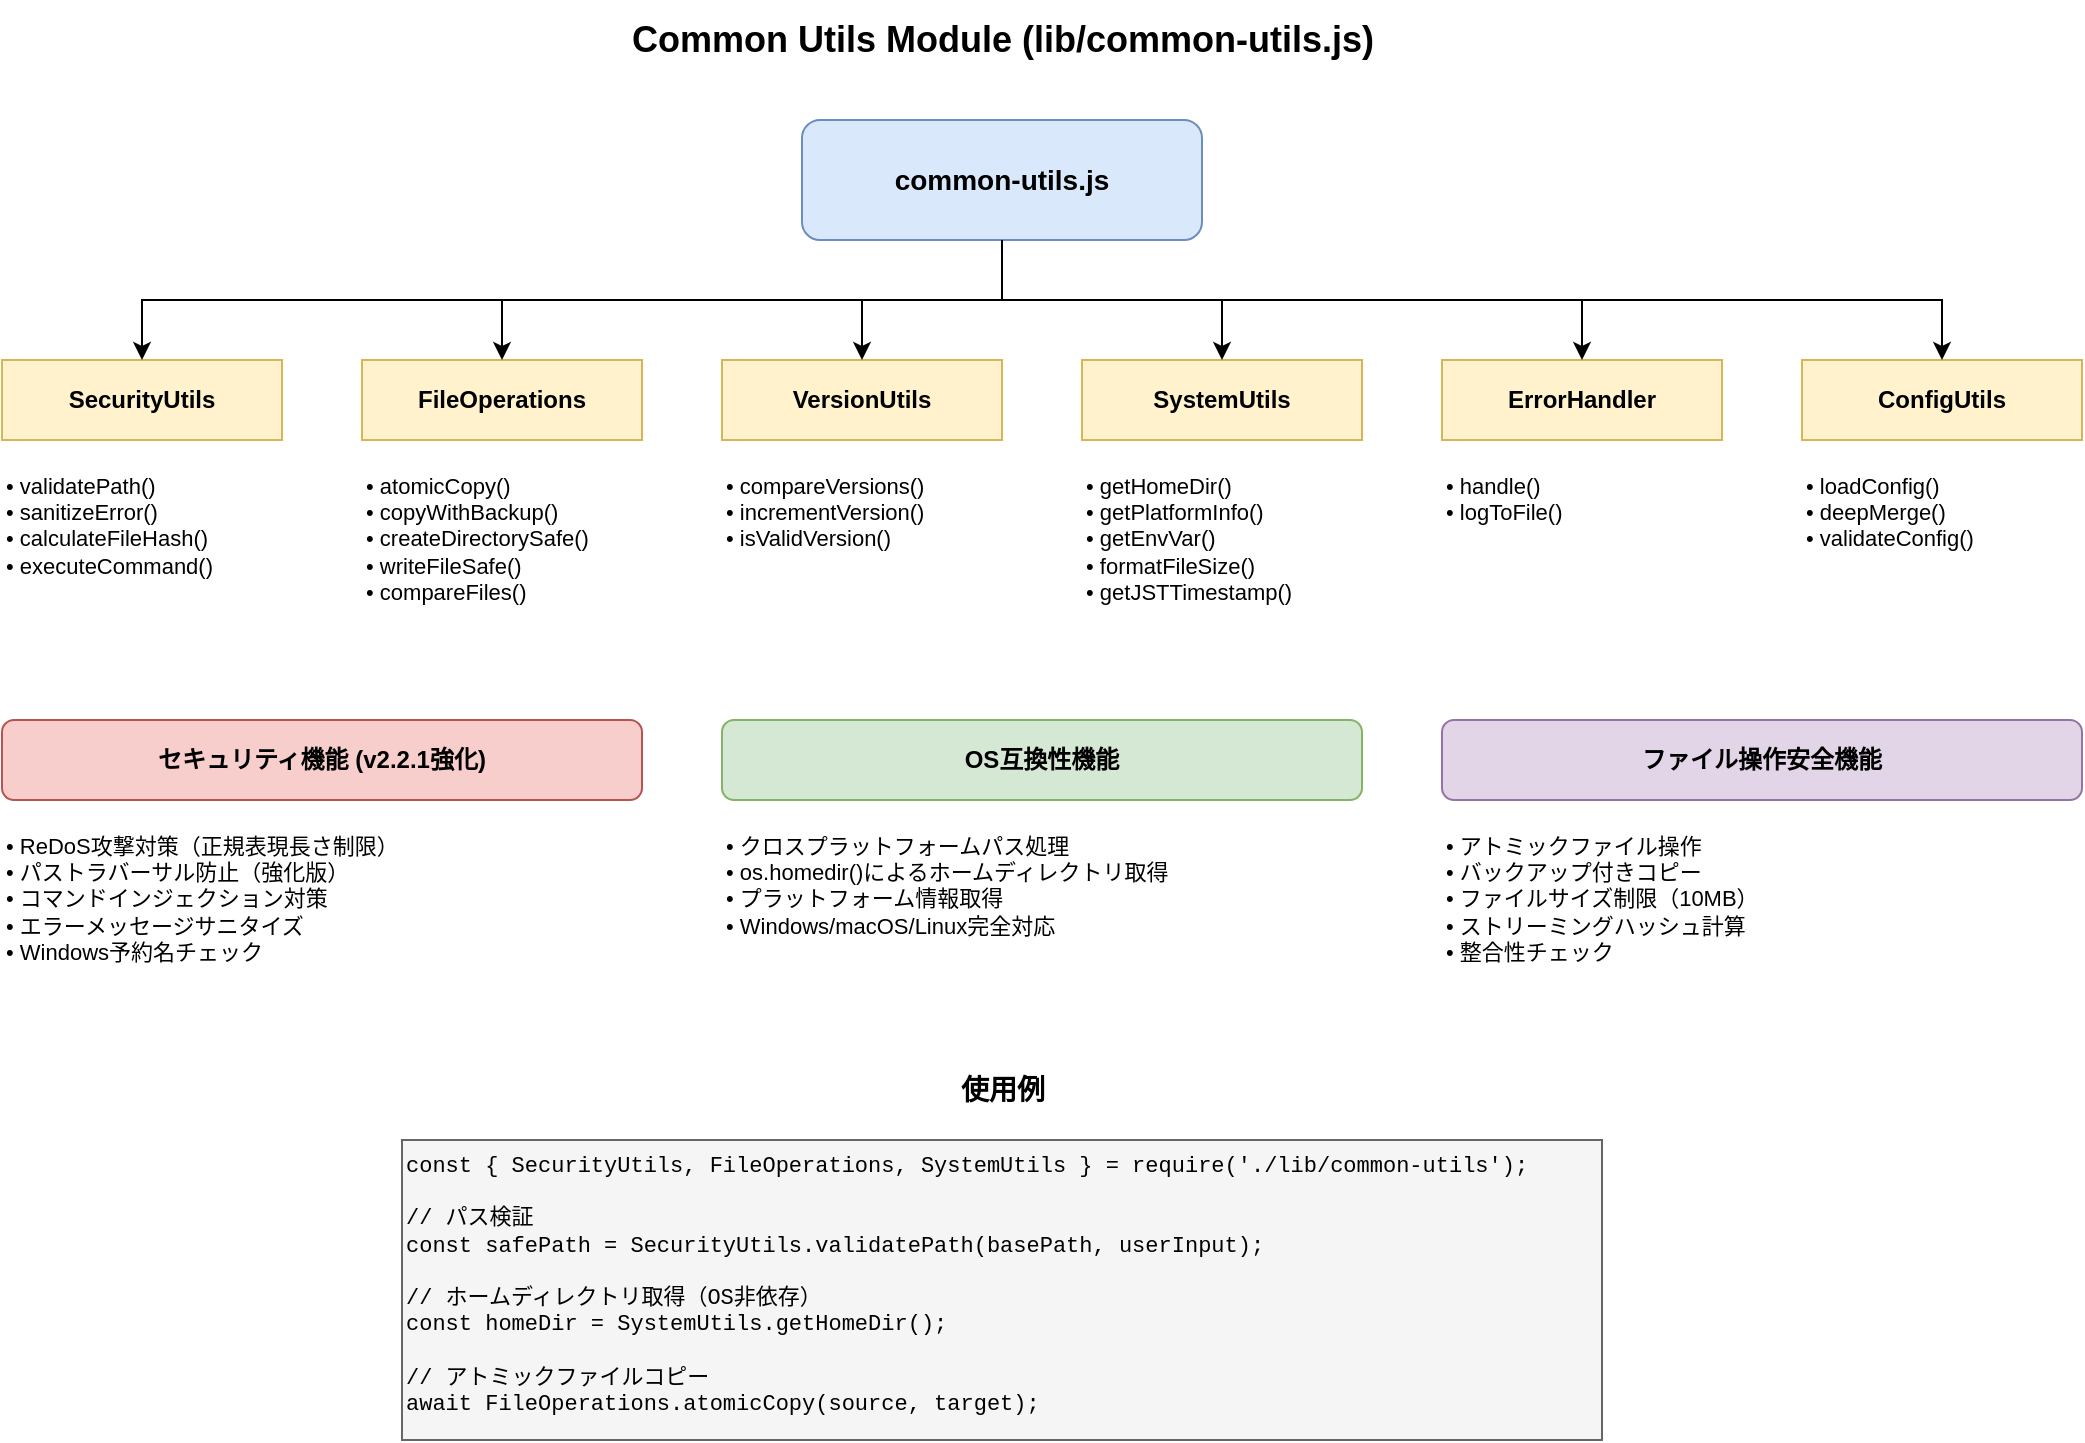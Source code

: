 <?xml version="1.0" encoding="UTF-8"?>
<mxfile version="21.0.0" type="device">
  <diagram name="Common Utils Module" id="common-utils-overview">
    <mxGraphModel dx="1434" dy="798" grid="1" gridSize="10" guides="1" tooltips="1" connect="1" arrows="1" fold="1" page="1" pageScale="1" pageWidth="1200" pageHeight="800" math="0" shadow="0">
      <root>
        <mxCell id="0" />
        <mxCell id="1" parent="0" />
        
        <!-- Title -->
        <mxCell id="title" value="Common Utils Module (lib/common-utils.js)" style="text;html=1;align=center;verticalAlign=middle;resizable=0;points=[];autosize=1;strokeColor=none;fillColor=none;fontSize=18;fontStyle=1" vertex="1" parent="1">
          <mxGeometry x="400" y="20" width="400" height="40" as="geometry" />
        </mxCell>
        
        <!-- Main Module -->
        <mxCell id="main-module" value="common-utils.js" style="rounded=1;whiteSpace=wrap;html=1;fillColor=#dae8fc;strokeColor=#6c8ebf;fontSize=14;fontStyle=1" vertex="1" parent="1">
          <mxGeometry x="500" y="80" width="200" height="60" as="geometry" />
        </mxCell>
        
        <!-- SecurityUtils Class -->
        <mxCell id="security-utils" value="SecurityUtils" style="rounded=0;whiteSpace=wrap;html=1;fillColor=#fff2cc;strokeColor=#d6b656;fontSize=12;fontStyle=1" vertex="1" parent="1">
          <mxGeometry x="100" y="200" width="140" height="40" as="geometry" />
        </mxCell>
        
        <mxCell id="security-methods" value="• validatePath()&#xa;• sanitizeError()&#xa;• calculateFileHash()&#xa;• executeCommand()" style="text;html=1;align=left;verticalAlign=top;resizable=0;points=[];autosize=1;strokeColor=none;fillColor=none;fontSize=11" vertex="1" parent="1">
          <mxGeometry x="100" y="250" width="140" height="70" as="geometry" />
        </mxCell>
        
        <!-- FileOperations Class -->
        <mxCell id="file-ops" value="FileOperations" style="rounded=0;whiteSpace=wrap;html=1;fillColor=#fff2cc;strokeColor=#d6b656;fontSize=12;fontStyle=1" vertex="1" parent="1">
          <mxGeometry x="280" y="200" width="140" height="40" as="geometry" />
        </mxCell>
        
        <mxCell id="file-methods" value="• atomicCopy()&#xa;• copyWithBackup()&#xa;• createDirectorySafe()&#xa;• writeFileSafe()&#xa;• compareFiles()" style="text;html=1;align=left;verticalAlign=top;resizable=0;points=[];autosize=1;strokeColor=none;fillColor=none;fontSize=11" vertex="1" parent="1">
          <mxGeometry x="280" y="250" width="140" height="80" as="geometry" />
        </mxCell>
        
        <!-- VersionUtils Class -->
        <mxCell id="version-utils" value="VersionUtils" style="rounded=0;whiteSpace=wrap;html=1;fillColor=#fff2cc;strokeColor=#d6b656;fontSize=12;fontStyle=1" vertex="1" parent="1">
          <mxGeometry x="460" y="200" width="140" height="40" as="geometry" />
        </mxCell>
        
        <mxCell id="version-methods" value="• compareVersions()&#xa;• incrementVersion()&#xa;• isValidVersion()" style="text;html=1;align=left;verticalAlign=top;resizable=0;points=[];autosize=1;strokeColor=none;fillColor=none;fontSize=11" vertex="1" parent="1">
          <mxGeometry x="460" y="250" width="140" height="50" as="geometry" />
        </mxCell>
        
        <!-- SystemUtils Class -->
        <mxCell id="system-utils" value="SystemUtils" style="rounded=0;whiteSpace=wrap;html=1;fillColor=#fff2cc;strokeColor=#d6b656;fontSize=12;fontStyle=1" vertex="1" parent="1">
          <mxGeometry x="640" y="200" width="140" height="40" as="geometry" />
        </mxCell>
        
        <mxCell id="system-methods" value="• getHomeDir()&#xa;• getPlatformInfo()&#xa;• getEnvVar()&#xa;• formatFileSize()&#xa;• getJSTTimestamp()" style="text;html=1;align=left;verticalAlign=top;resizable=0;points=[];autosize=1;strokeColor=none;fillColor=none;fontSize=11" vertex="1" parent="1">
          <mxGeometry x="640" y="250" width="140" height="80" as="geometry" />
        </mxCell>
        
        <!-- ErrorHandler Class -->
        <mxCell id="error-handler" value="ErrorHandler" style="rounded=0;whiteSpace=wrap;html=1;fillColor=#fff2cc;strokeColor=#d6b656;fontSize=12;fontStyle=1" vertex="1" parent="1">
          <mxGeometry x="820" y="200" width="140" height="40" as="geometry" />
        </mxCell>
        
        <mxCell id="error-methods" value="• handle()&#xa;• logToFile()" style="text;html=1;align=left;verticalAlign=top;resizable=0;points=[];autosize=1;strokeColor=none;fillColor=none;fontSize=11" vertex="1" parent="1">
          <mxGeometry x="820" y="250" width="140" height="40" as="geometry" />
        </mxCell>
        
        <!-- ConfigUtils Class -->
        <mxCell id="config-utils" value="ConfigUtils" style="rounded=0;whiteSpace=wrap;html=1;fillColor=#fff2cc;strokeColor=#d6b656;fontSize=12;fontStyle=1" vertex="1" parent="1">
          <mxGeometry x="1000" y="200" width="140" height="40" as="geometry" />
        </mxCell>
        
        <mxCell id="config-methods" value="• loadConfig()&#xa;• deepMerge()&#xa;• validateConfig()" style="text;html=1;align=left;verticalAlign=top;resizable=0;points=[];autosize=1;strokeColor=none;fillColor=none;fontSize=11" vertex="1" parent="1">
          <mxGeometry x="1000" y="250" width="140" height="50" as="geometry" />
        </mxCell>
        
        <!-- Arrows -->
        <mxCell id="arrow1" style="edgeStyle=orthogonalEdgeStyle;rounded=0;orthogonalLoop=1;jettySize=auto;html=1;exitX=0.5;exitY=1;exitDx=0;exitDy=0;entryX=0.5;entryY=0;entryDx=0;entryDy=0;" edge="1" parent="1" source="main-module" target="security-utils">
          <mxGeometry relative="1" as="geometry" />
        </mxCell>
        
        <mxCell id="arrow2" style="edgeStyle=orthogonalEdgeStyle;rounded=0;orthogonalLoop=1;jettySize=auto;html=1;exitX=0.5;exitY=1;exitDx=0;exitDy=0;entryX=0.5;entryY=0;entryDx=0;entryDy=0;" edge="1" parent="1" source="main-module" target="file-ops">
          <mxGeometry relative="1" as="geometry" />
        </mxCell>
        
        <mxCell id="arrow3" style="edgeStyle=orthogonalEdgeStyle;rounded=0;orthogonalLoop=1;jettySize=auto;html=1;exitX=0.5;exitY=1;exitDx=0;exitDy=0;entryX=0.5;entryY=0;entryDx=0;entryDy=0;" edge="1" parent="1" source="main-module" target="version-utils">
          <mxGeometry relative="1" as="geometry" />
        </mxCell>
        
        <mxCell id="arrow4" style="edgeStyle=orthogonalEdgeStyle;rounded=0;orthogonalLoop=1;jettySize=auto;html=1;exitX=0.5;exitY=1;exitDx=0;exitDy=0;entryX=0.5;entryY=0;entryDx=0;entryDy=0;" edge="1" parent="1" source="main-module" target="system-utils">
          <mxGeometry relative="1" as="geometry" />
        </mxCell>
        
        <mxCell id="arrow5" style="edgeStyle=orthogonalEdgeStyle;rounded=0;orthogonalLoop=1;jettySize=auto;html=1;exitX=0.5;exitY=1;exitDx=0;exitDy=0;entryX=0.5;entryY=0;entryDx=0;entryDy=0;" edge="1" parent="1" source="main-module" target="error-handler">
          <mxGeometry relative="1" as="geometry" />
        </mxCell>
        
        <mxCell id="arrow6" style="edgeStyle=orthogonalEdgeStyle;rounded=0;orthogonalLoop=1;jettySize=auto;html=1;exitX=0.5;exitY=1;exitDx=0;exitDy=0;entryX=0.5;entryY=0;entryDx=0;entryDy=0;" edge="1" parent="1" source="main-module" target="config-utils">
          <mxGeometry relative="1" as="geometry" />
        </mxCell>
        
        <!-- Security Features Box -->
        <mxCell id="security-box" value="セキュリティ機能 (v2.2.1強化)" style="rounded=1;whiteSpace=wrap;html=1;fillColor=#f8cecc;strokeColor=#b85450;fontSize=12;fontStyle=1" vertex="1" parent="1">
          <mxGeometry x="100" y="380" width="320" height="40" as="geometry" />
        </mxCell>
        
        <mxCell id="security-list" value="• ReDoS攻撃対策（正規表現長さ制限）&#xa;• パストラバーサル防止（強化版）&#xa;• コマンドインジェクション対策&#xa;• エラーメッセージサニタイズ&#xa;• Windows予約名チェック" style="text;html=1;align=left;verticalAlign=top;resizable=0;points=[];autosize=1;strokeColor=none;fillColor=none;fontSize=11" vertex="1" parent="1">
          <mxGeometry x="100" y="430" width="320" height="80" as="geometry" />
        </mxCell>
        
        <!-- OS Compatibility Box -->
        <mxCell id="os-box" value="OS互換性機能" style="rounded=1;whiteSpace=wrap;html=1;fillColor=#d5e8d4;strokeColor=#82b366;fontSize=12;fontStyle=1" vertex="1" parent="1">
          <mxGeometry x="460" y="380" width="320" height="40" as="geometry" />
        </mxCell>
        
        <mxCell id="os-list" value="• クロスプラットフォームパス処理&#xa;• os.homedir()によるホームディレクトリ取得&#xa;• プラットフォーム情報取得&#xa;• Windows/macOS/Linux完全対応" style="text;html=1;align=left;verticalAlign=top;resizable=0;points=[];autosize=1;strokeColor=none;fillColor=none;fontSize=11" vertex="1" parent="1">
          <mxGeometry x="460" y="430" width="320" height="70" as="geometry" />
        </mxCell>
        
        <!-- File Safety Box -->
        <mxCell id="file-box" value="ファイル操作安全機能" style="rounded=1;whiteSpace=wrap;html=1;fillColor=#e1d5e7;strokeColor=#9673a6;fontSize=12;fontStyle=1" vertex="1" parent="1">
          <mxGeometry x="820" y="380" width="320" height="40" as="geometry" />
        </mxCell>
        
        <mxCell id="file-list" value="• アトミックファイル操作&#xa;• バックアップ付きコピー&#xa;• ファイルサイズ制限（10MB）&#xa;• ストリーミングハッシュ計算&#xa;• 整合性チェック" style="text;html=1;align=left;verticalAlign=top;resizable=0;points=[];autosize=1;strokeColor=none;fillColor=none;fontSize=11" vertex="1" parent="1">
          <mxGeometry x="820" y="430" width="320" height="80" as="geometry" />
        </mxCell>
        
        <!-- Usage Example -->
        <mxCell id="usage-title" value="使用例" style="text;html=1;align=center;verticalAlign=middle;resizable=0;points=[];autosize=1;strokeColor=none;fillColor=none;fontSize=14;fontStyle=1" vertex="1" parent="1">
          <mxGeometry x="550" y="550" width="100" height="30" as="geometry" />
        </mxCell>
        
        <mxCell id="usage-code" value="const { SecurityUtils, FileOperations, SystemUtils } = require('./lib/common-utils');&#xa;&#xa;// パス検証&#xa;const safePath = SecurityUtils.validatePath(basePath, userInput);&#xa;&#xa;// ホームディレクトリ取得（OS非依存）&#xa;const homeDir = SystemUtils.getHomeDir();&#xa;&#xa;// アトミックファイルコピー&#xa;await FileOperations.atomicCopy(source, target);" style="text;html=1;align=left;verticalAlign=top;resizable=0;points=[];autosize=1;strokeColor=#666666;fillColor=#f5f5f5;fontSize=11;fontFamily=Courier New" vertex="1" parent="1">
          <mxGeometry x="300" y="590" width="600" height="150" as="geometry" />
        </mxCell>
        
      </root>
    </mxGraphModel>
  </diagram>
</mxfile>
